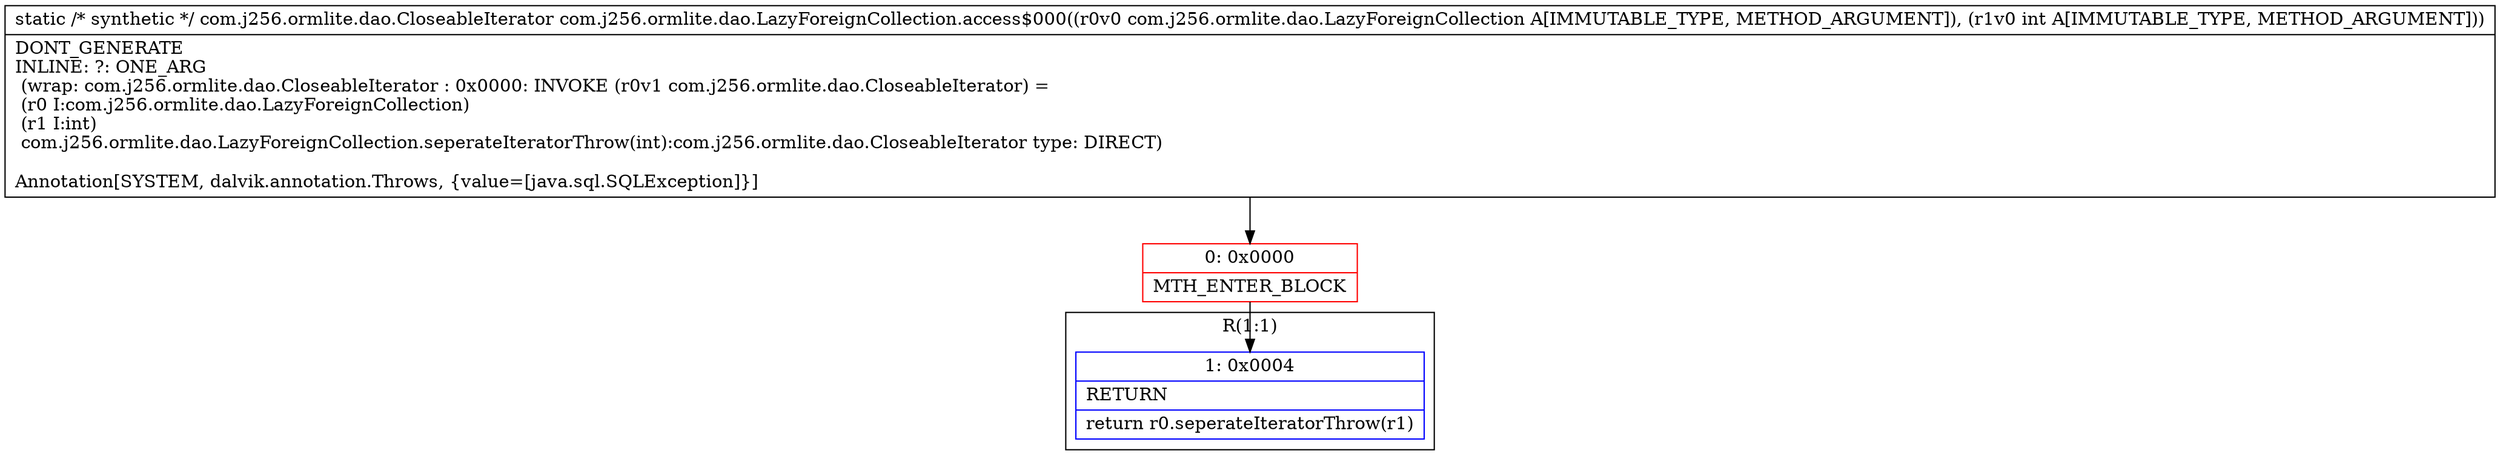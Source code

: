 digraph "CFG forcom.j256.ormlite.dao.LazyForeignCollection.access$000(Lcom\/j256\/ormlite\/dao\/LazyForeignCollection;I)Lcom\/j256\/ormlite\/dao\/CloseableIterator;" {
subgraph cluster_Region_2086576752 {
label = "R(1:1)";
node [shape=record,color=blue];
Node_1 [shape=record,label="{1\:\ 0x0004|RETURN\l|return r0.seperateIteratorThrow(r1)\l}"];
}
Node_0 [shape=record,color=red,label="{0\:\ 0x0000|MTH_ENTER_BLOCK\l}"];
MethodNode[shape=record,label="{static \/* synthetic *\/ com.j256.ormlite.dao.CloseableIterator com.j256.ormlite.dao.LazyForeignCollection.access$000((r0v0 com.j256.ormlite.dao.LazyForeignCollection A[IMMUTABLE_TYPE, METHOD_ARGUMENT]), (r1v0 int A[IMMUTABLE_TYPE, METHOD_ARGUMENT]))  | DONT_GENERATE\lINLINE: ?: ONE_ARG  \l  (wrap: com.j256.ormlite.dao.CloseableIterator : 0x0000: INVOKE  (r0v1 com.j256.ormlite.dao.CloseableIterator) = \l  (r0 I:com.j256.ormlite.dao.LazyForeignCollection)\l  (r1 I:int)\l com.j256.ormlite.dao.LazyForeignCollection.seperateIteratorThrow(int):com.j256.ormlite.dao.CloseableIterator type: DIRECT)\l\lAnnotation[SYSTEM, dalvik.annotation.Throws, \{value=[java.sql.SQLException]\}]\l}"];
MethodNode -> Node_0;
Node_0 -> Node_1;
}

